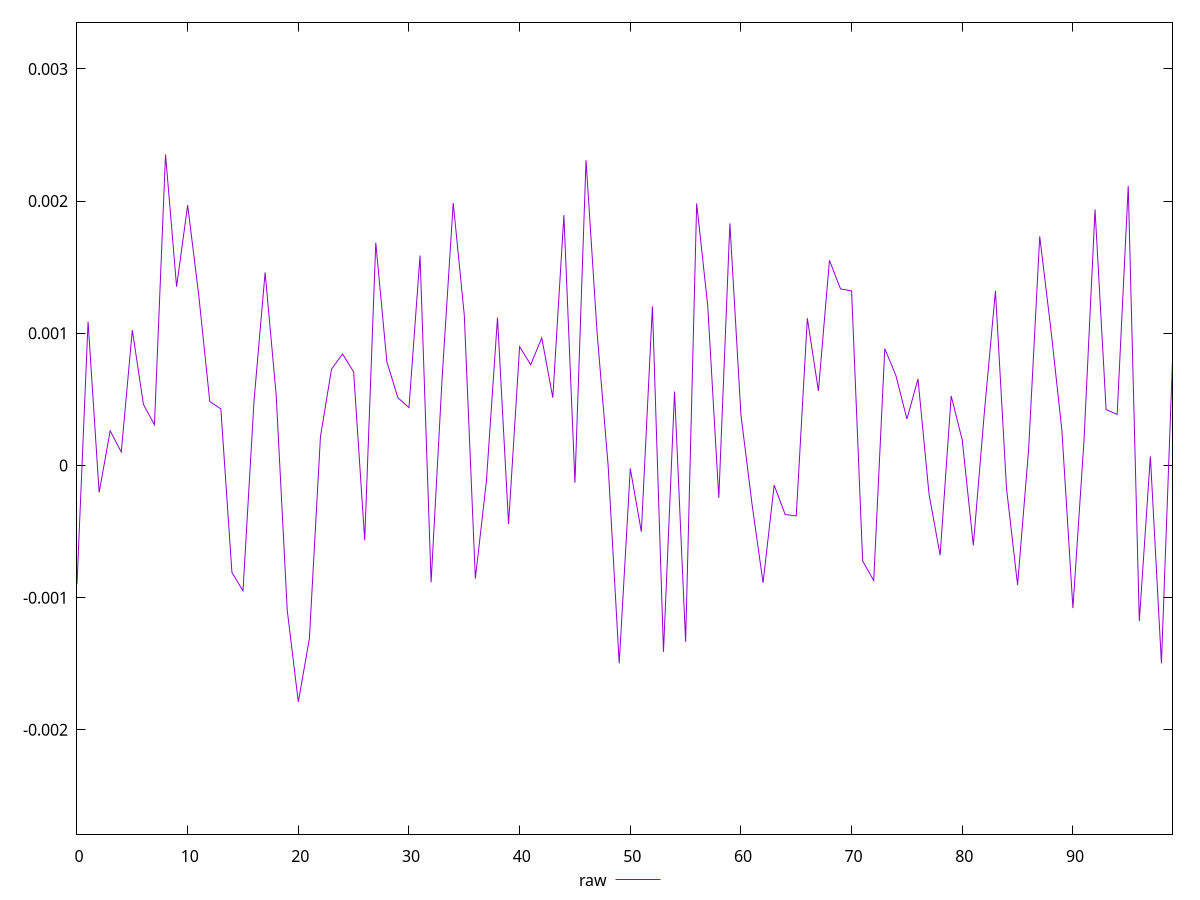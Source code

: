 reset

$raw <<EOF
0 -0.0008994753865051128
1 0.001087927898178405
2 -0.00020410991897898656
3 0.00026204086045391906
4 0.0001015888533642581
5 0.0010244784143672442
6 0.0004628691688781261
7 0.00030766353781935737
8 0.002352390034064556
9 0.00135243803166396
10 0.001969019776657068
11 0.0012900345742627923
12 0.00048369381748360684
13 0.0004279234097260823
14 -0.0008092254730397928
15 -0.0009483513958275782
16 0.0004916992335366882
17 0.0014602656876432519
18 0.0005318064143062983
19 -0.001095991143827368
20 -0.0017887237190639547
21 -0.0013098649438437037
22 0.00021790866359055618
23 0.000728684162365518
24 0.000843011453022842
25 0.0007078413284008938
26 -0.0005650183004324694
27 0.0016854234657106848
28 0.0007849165644327594
29 0.0005121430663919018
30 0.0004377332712677483
31 0.0015883239298146489
32 -0.0008832049310450982
33 0.0006670685482272465
34 0.0019850671102431476
35 0.0011358444725359609
36 -0.0008548879649791018
37 -0.00011717011266072448
38 0.0011175500127238898
39 -0.00044237469526235533
40 0.0008989196911949124
41 0.0007619920631248727
42 0.0009653600042192745
43 0.0005126218246503577
44 0.0018940011243101576
45 -0.00013061434725492773
46 0.002308446158628871
47 0.0010055587208433984
48 -0.000002011053394114585
49 -0.001497465061796874
50 -0.000022644774336657473
51 -0.0005015300689860971
52 0.0012034154653021605
53 -0.0014100797688720538
54 0.0005591519743216972
55 -0.0013329969156207187
56 0.001982892008578109
57 0.001206335059883535
58 -0.0002448014801340187
59 0.0018315219874275764
60 0.00038395820699045136
61 -0.00029119843740433487
62 -0.0008877156415755596
63 -0.00014918759739165164
64 -0.00037101898044492287
65 -0.0003812976167269279
66 0.0011136321627916437
67 0.0005641442045893954
68 0.0015514632321517756
69 0.0013354621030659763
70 0.0013208947946107595
71 -0.000723168417709965
72 -0.0008702948660474244
73 0.0008834242569237318
74 0.000681357340851402
75 0.00035164136544129135
76 0.0006547757086931879
77 -0.00021758115303417377
78 -0.0006794038111708503
79 0.000526125775067119
80 0.00019217390001775367
81 -0.0006049493541203858
82 0.00040393082157378865
83 0.0013204953885794881
84 -0.00017322811508493826
85 -0.0009047484813333965
86 0.00012409259213444246
87 0.001732732368282399
88 0.0010373047848501779
89 0.0002699654974194964
90 -0.001078713399449457
91 0.00018510404090681942
92 0.0019361261033323115
93 0.00042256935610751205
94 0.0003863802690819458
95 0.002114480310896994
96 -0.0011772958495409936
97 0.00006906903879887836
98 -0.00149657558493147
99 0.0007954964196886687
EOF

set key outside below
set xrange [0:99]
set yrange [-0.002788723719063955:0.003352390034064556]
set trange [-0.002788723719063955:0.003352390034064556]
set terminal svg size 640, 500 enhanced background rgb 'white'
set output "reports/report_00030_2021-02-24T20-42-31.540Z/meta/pScore-difference/samples/astro/raw/values.svg"

plot $raw title "raw" with line

reset
